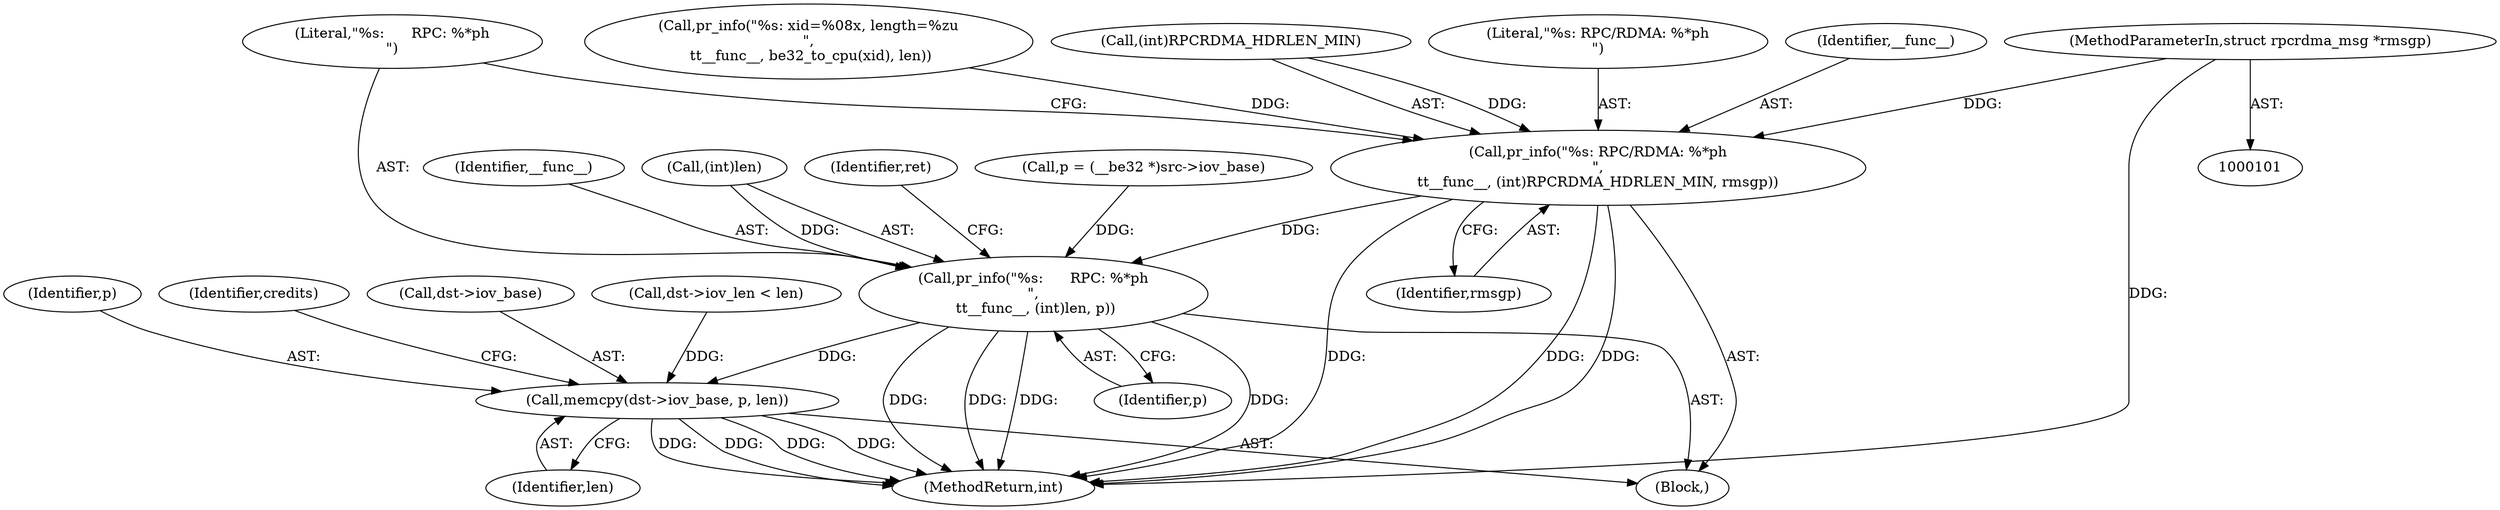 digraph "0_linux_c70422f760c120480fee4de6c38804c72aa26bc1_23@pointer" {
"1000103" [label="(MethodParameterIn,struct rpcrdma_msg *rmsgp)"];
"1000151" [label="(Call,pr_info(\"%s: RPC/RDMA: %*ph\n\",\n\t\t__func__, (int)RPCRDMA_HDRLEN_MIN, rmsgp))"];
"1000158" [label="(Call,pr_info(\"%s:      RPC: %*ph\n\",\n \t\t__func__, (int)len, p))"];
"1000218" [label="(Call,memcpy(dst->iov_base, p, len))"];
"1000160" [label="(Identifier,__func__)"];
"1000223" [label="(Identifier,len)"];
"1000153" [label="(Identifier,__func__)"];
"1000157" [label="(Identifier,rmsgp)"];
"1000151" [label="(Call,pr_info(\"%s: RPC/RDMA: %*ph\n\",\n\t\t__func__, (int)RPCRDMA_HDRLEN_MIN, rmsgp))"];
"1000225" [label="(Identifier,credits)"];
"1000158" [label="(Call,pr_info(\"%s:      RPC: %*ph\n\",\n \t\t__func__, (int)len, p))"];
"1000145" [label="(Call,pr_info(\"%s: xid=%08x, length=%zu\n\",\n \t\t__func__, be32_to_cpu(xid), len))"];
"1000218" [label="(Call,memcpy(dst->iov_base, p, len))"];
"1000103" [label="(MethodParameterIn,struct rpcrdma_msg *rmsgp)"];
"1000105" [label="(Block,)"];
"1000164" [label="(Identifier,p)"];
"1000314" [label="(MethodReturn,int)"];
"1000219" [label="(Call,dst->iov_base)"];
"1000161" [label="(Call,(int)len)"];
"1000212" [label="(Call,dst->iov_len < len)"];
"1000159" [label="(Literal,\"%s:      RPC: %*ph\n\")"];
"1000154" [label="(Call,(int)RPCRDMA_HDRLEN_MIN)"];
"1000152" [label="(Literal,\"%s: RPC/RDMA: %*ph\n\")"];
"1000166" [label="(Identifier,ret)"];
"1000128" [label="(Call,p = (__be32 *)src->iov_base)"];
"1000222" [label="(Identifier,p)"];
"1000103" -> "1000101"  [label="AST: "];
"1000103" -> "1000314"  [label="DDG: "];
"1000103" -> "1000151"  [label="DDG: "];
"1000151" -> "1000105"  [label="AST: "];
"1000151" -> "1000157"  [label="CFG: "];
"1000152" -> "1000151"  [label="AST: "];
"1000153" -> "1000151"  [label="AST: "];
"1000154" -> "1000151"  [label="AST: "];
"1000157" -> "1000151"  [label="AST: "];
"1000159" -> "1000151"  [label="CFG: "];
"1000151" -> "1000314"  [label="DDG: "];
"1000151" -> "1000314"  [label="DDG: "];
"1000151" -> "1000314"  [label="DDG: "];
"1000145" -> "1000151"  [label="DDG: "];
"1000154" -> "1000151"  [label="DDG: "];
"1000151" -> "1000158"  [label="DDG: "];
"1000158" -> "1000105"  [label="AST: "];
"1000158" -> "1000164"  [label="CFG: "];
"1000159" -> "1000158"  [label="AST: "];
"1000160" -> "1000158"  [label="AST: "];
"1000161" -> "1000158"  [label="AST: "];
"1000164" -> "1000158"  [label="AST: "];
"1000166" -> "1000158"  [label="CFG: "];
"1000158" -> "1000314"  [label="DDG: "];
"1000158" -> "1000314"  [label="DDG: "];
"1000158" -> "1000314"  [label="DDG: "];
"1000158" -> "1000314"  [label="DDG: "];
"1000161" -> "1000158"  [label="DDG: "];
"1000128" -> "1000158"  [label="DDG: "];
"1000158" -> "1000218"  [label="DDG: "];
"1000218" -> "1000105"  [label="AST: "];
"1000218" -> "1000223"  [label="CFG: "];
"1000219" -> "1000218"  [label="AST: "];
"1000222" -> "1000218"  [label="AST: "];
"1000223" -> "1000218"  [label="AST: "];
"1000225" -> "1000218"  [label="CFG: "];
"1000218" -> "1000314"  [label="DDG: "];
"1000218" -> "1000314"  [label="DDG: "];
"1000218" -> "1000314"  [label="DDG: "];
"1000218" -> "1000314"  [label="DDG: "];
"1000212" -> "1000218"  [label="DDG: "];
}
